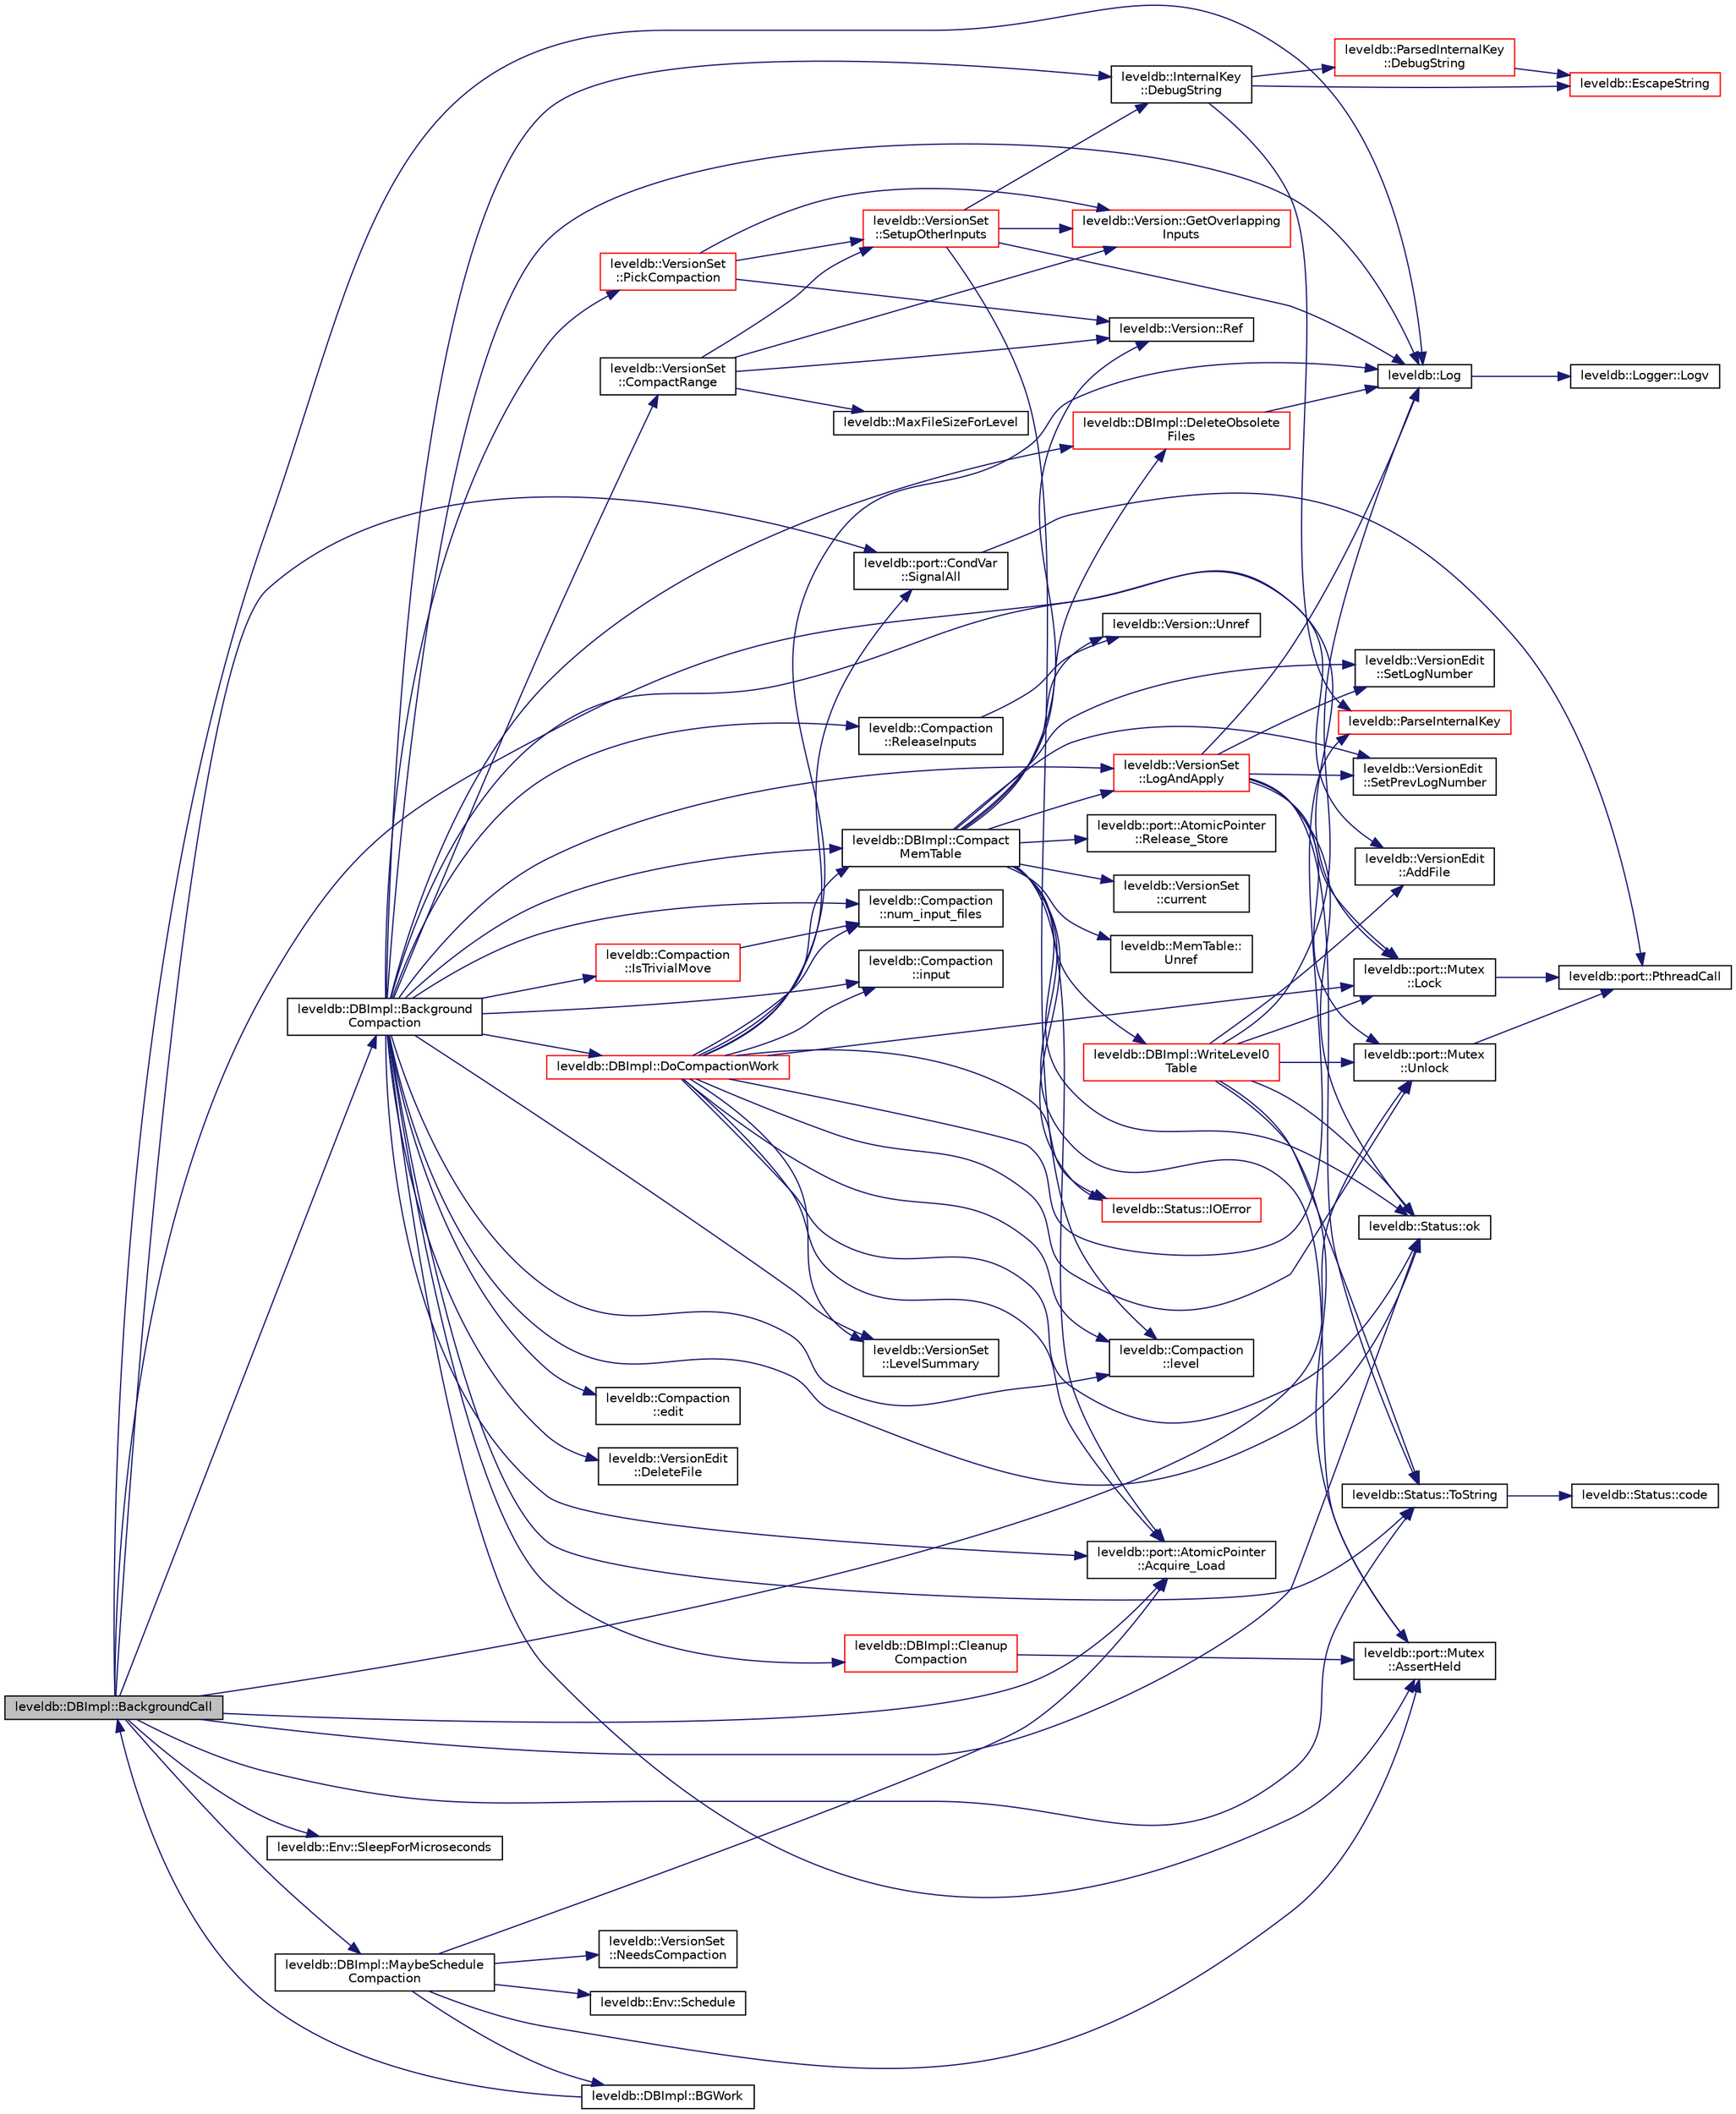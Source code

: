 digraph "leveldb::DBImpl::BackgroundCall"
{
  edge [fontname="Helvetica",fontsize="10",labelfontname="Helvetica",labelfontsize="10"];
  node [fontname="Helvetica",fontsize="10",shape=record];
  rankdir="LR";
  Node1 [label="leveldb::DBImpl::BackgroundCall",height=0.2,width=0.4,color="black", fillcolor="grey75", style="filled" fontcolor="black"];
  Node1 -> Node2 [color="midnightblue",fontsize="10",style="solid"];
  Node2 [label="leveldb::port::AtomicPointer\l::Acquire_Load",height=0.2,width=0.4,color="black", fillcolor="white", style="filled",URL="$classleveldb_1_1port_1_1_atomic_pointer.html#a25b7cd07f114f6e59278d5523aff6140"];
  Node1 -> Node3 [color="midnightblue",fontsize="10",style="solid"];
  Node3 [label="leveldb::DBImpl::Background\lCompaction",height=0.2,width=0.4,color="black", fillcolor="white", style="filled",URL="$classleveldb_1_1_d_b_impl.html#af8d8c2abc99da12f82a594b6a7d43e35"];
  Node3 -> Node4 [color="midnightblue",fontsize="10",style="solid"];
  Node4 [label="leveldb::port::Mutex\l::AssertHeld",height=0.2,width=0.4,color="black", fillcolor="white", style="filled",URL="$classleveldb_1_1port_1_1_mutex.html#a9793393529f59bbb4adaf152bbbab42c"];
  Node3 -> Node5 [color="midnightblue",fontsize="10",style="solid"];
  Node5 [label="leveldb::DBImpl::Compact\lMemTable",height=0.2,width=0.4,color="black", fillcolor="white", style="filled",URL="$classleveldb_1_1_d_b_impl.html#affe08e583b60dc854760d60f63db9364"];
  Node5 -> Node4 [color="midnightblue",fontsize="10",style="solid"];
  Node5 -> Node6 [color="midnightblue",fontsize="10",style="solid"];
  Node6 [label="leveldb::VersionSet\l::current",height=0.2,width=0.4,color="black", fillcolor="white", style="filled",URL="$classleveldb_1_1_version_set.html#a500747b987e66c51116287f26cfd028c"];
  Node5 -> Node7 [color="midnightblue",fontsize="10",style="solid"];
  Node7 [label="leveldb::Version::Ref",height=0.2,width=0.4,color="black", fillcolor="white", style="filled",URL="$classleveldb_1_1_version.html#ad237b446c7f7d9e63c4b7c162d6f0064"];
  Node5 -> Node8 [color="midnightblue",fontsize="10",style="solid"];
  Node8 [label="leveldb::DBImpl::WriteLevel0\lTable",height=0.2,width=0.4,color="red", fillcolor="white", style="filled",URL="$classleveldb_1_1_d_b_impl.html#a6b1b87947df08e63ea9389722f943943"];
  Node8 -> Node4 [color="midnightblue",fontsize="10",style="solid"];
  Node8 -> Node9 [color="midnightblue",fontsize="10",style="solid"];
  Node9 [label="leveldb::Log",height=0.2,width=0.4,color="black", fillcolor="white", style="filled",URL="$namespaceleveldb.html#aeba9623ceee38be99bed2bc1ae082954"];
  Node9 -> Node10 [color="midnightblue",fontsize="10",style="solid"];
  Node10 [label="leveldb::Logger::Logv",height=0.2,width=0.4,color="black", fillcolor="white", style="filled",URL="$classleveldb_1_1_logger.html#a408e238a0028a45e9cc7aec6ad2277c5"];
  Node8 -> Node11 [color="midnightblue",fontsize="10",style="solid"];
  Node11 [label="leveldb::port::Mutex\l::Unlock",height=0.2,width=0.4,color="black", fillcolor="white", style="filled",URL="$classleveldb_1_1port_1_1_mutex.html#a9d69a21c53dad7732b2006acf87f006b"];
  Node11 -> Node12 [color="midnightblue",fontsize="10",style="solid"];
  Node12 [label="leveldb::port::PthreadCall",height=0.2,width=0.4,color="black", fillcolor="white", style="filled",URL="$namespaceleveldb_1_1port.html#a614e0b6f0b21d697fe4001dbe3d8798b"];
  Node8 -> Node13 [color="midnightblue",fontsize="10",style="solid"];
  Node13 [label="leveldb::port::Mutex\l::Lock",height=0.2,width=0.4,color="black", fillcolor="white", style="filled",URL="$classleveldb_1_1port_1_1_mutex.html#a9a4da7195ce1802c077bc4d0035d4dd1"];
  Node13 -> Node12 [color="midnightblue",fontsize="10",style="solid"];
  Node8 -> Node14 [color="midnightblue",fontsize="10",style="solid"];
  Node14 [label="leveldb::Status::ToString",height=0.2,width=0.4,color="black", fillcolor="white", style="filled",URL="$classleveldb_1_1_status.html#aa8b56d8fe2cd1873778de5d1e5407866"];
  Node14 -> Node15 [color="midnightblue",fontsize="10",style="solid"];
  Node15 [label="leveldb::Status::code",height=0.2,width=0.4,color="black", fillcolor="white", style="filled",URL="$classleveldb_1_1_status.html#a7e1c5239636c9e0ffff6df6144f32af3"];
  Node8 -> Node16 [color="midnightblue",fontsize="10",style="solid"];
  Node16 [label="leveldb::Status::ok",height=0.2,width=0.4,color="black", fillcolor="white", style="filled",URL="$classleveldb_1_1_status.html#ab31e89a858c766716e3dc952be857c65"];
  Node8 -> Node17 [color="midnightblue",fontsize="10",style="solid"];
  Node17 [label="leveldb::VersionEdit\l::AddFile",height=0.2,width=0.4,color="black", fillcolor="white", style="filled",URL="$classleveldb_1_1_version_edit.html#a4cd5cc92761b7ae5b5f9cff46cb88263"];
  Node5 -> Node18 [color="midnightblue",fontsize="10",style="solid"];
  Node18 [label="leveldb::Version::Unref",height=0.2,width=0.4,color="black", fillcolor="white", style="filled",URL="$classleveldb_1_1_version.html#a3f623697f625d4740d5b273c0bf6223a"];
  Node5 -> Node16 [color="midnightblue",fontsize="10",style="solid"];
  Node5 -> Node2 [color="midnightblue",fontsize="10",style="solid"];
  Node5 -> Node19 [color="midnightblue",fontsize="10",style="solid"];
  Node19 [label="leveldb::Status::IOError",height=0.2,width=0.4,color="red", fillcolor="white", style="filled",URL="$classleveldb_1_1_status.html#ada6143081d41803808f77287153f96b7"];
  Node5 -> Node20 [color="midnightblue",fontsize="10",style="solid"];
  Node20 [label="leveldb::VersionEdit\l::SetPrevLogNumber",height=0.2,width=0.4,color="black", fillcolor="white", style="filled",URL="$classleveldb_1_1_version_edit.html#ac1b5689f62e7a8f63c4eefa437a4f2f3"];
  Node5 -> Node21 [color="midnightblue",fontsize="10",style="solid"];
  Node21 [label="leveldb::VersionEdit\l::SetLogNumber",height=0.2,width=0.4,color="black", fillcolor="white", style="filled",URL="$classleveldb_1_1_version_edit.html#a47e5c58d34b0e27dc8990687e0c5477a"];
  Node5 -> Node22 [color="midnightblue",fontsize="10",style="solid"];
  Node22 [label="leveldb::VersionSet\l::LogAndApply",height=0.2,width=0.4,color="red", fillcolor="white", style="filled",URL="$classleveldb_1_1_version_set.html#ac1d014901be7095ace1aaec0cf391fb6"];
  Node22 -> Node21 [color="midnightblue",fontsize="10",style="solid"];
  Node22 -> Node20 [color="midnightblue",fontsize="10",style="solid"];
  Node22 -> Node16 [color="midnightblue",fontsize="10",style="solid"];
  Node22 -> Node11 [color="midnightblue",fontsize="10",style="solid"];
  Node22 -> Node9 [color="midnightblue",fontsize="10",style="solid"];
  Node22 -> Node14 [color="midnightblue",fontsize="10",style="solid"];
  Node22 -> Node13 [color="midnightblue",fontsize="10",style="solid"];
  Node5 -> Node23 [color="midnightblue",fontsize="10",style="solid"];
  Node23 [label="leveldb::MemTable::\lUnref",height=0.2,width=0.4,color="black", fillcolor="white", style="filled",URL="$classleveldb_1_1_mem_table.html#a5dcbf17d1477e6098a30dadd0745cfb2"];
  Node5 -> Node24 [color="midnightblue",fontsize="10",style="solid"];
  Node24 [label="leveldb::port::AtomicPointer\l::Release_Store",height=0.2,width=0.4,color="black", fillcolor="white", style="filled",URL="$classleveldb_1_1port_1_1_atomic_pointer.html#a8dfe51c125f71c09a363dae042be63a7"];
  Node5 -> Node25 [color="midnightblue",fontsize="10",style="solid"];
  Node25 [label="leveldb::DBImpl::DeleteObsolete\lFiles",height=0.2,width=0.4,color="red", fillcolor="white", style="filled",URL="$classleveldb_1_1_d_b_impl.html#a193cbda79a60ec9d3b83991cf7be91cf"];
  Node25 -> Node9 [color="midnightblue",fontsize="10",style="solid"];
  Node3 -> Node26 [color="midnightblue",fontsize="10",style="solid"];
  Node26 [label="leveldb::VersionSet\l::CompactRange",height=0.2,width=0.4,color="black", fillcolor="white", style="filled",URL="$classleveldb_1_1_version_set.html#a3a03f9a6c86e861be314cf8e01f33142"];
  Node26 -> Node27 [color="midnightblue",fontsize="10",style="solid"];
  Node27 [label="leveldb::Version::GetOverlapping\lInputs",height=0.2,width=0.4,color="red", fillcolor="white", style="filled",URL="$classleveldb_1_1_version.html#afd86dffba7ce5229778bddd546517392"];
  Node26 -> Node28 [color="midnightblue",fontsize="10",style="solid"];
  Node28 [label="leveldb::MaxFileSizeForLevel",height=0.2,width=0.4,color="black", fillcolor="white", style="filled",URL="$namespaceleveldb.html#a670e043671728f7aa2dd991c2b2b7139"];
  Node26 -> Node7 [color="midnightblue",fontsize="10",style="solid"];
  Node26 -> Node29 [color="midnightblue",fontsize="10",style="solid"];
  Node29 [label="leveldb::VersionSet\l::SetupOtherInputs",height=0.2,width=0.4,color="red", fillcolor="white", style="filled",URL="$classleveldb_1_1_version_set.html#aa9230d35e8bf13fc2f9b30f2a96f5c8a"];
  Node29 -> Node30 [color="midnightblue",fontsize="10",style="solid"];
  Node30 [label="leveldb::Compaction\l::level",height=0.2,width=0.4,color="black", fillcolor="white", style="filled",URL="$classleveldb_1_1_compaction.html#aaf72769cc8dabece3e513399425f91fa"];
  Node29 -> Node27 [color="midnightblue",fontsize="10",style="solid"];
  Node29 -> Node9 [color="midnightblue",fontsize="10",style="solid"];
  Node29 -> Node31 [color="midnightblue",fontsize="10",style="solid"];
  Node31 [label="leveldb::InternalKey\l::DebugString",height=0.2,width=0.4,color="black", fillcolor="white", style="filled",URL="$classleveldb_1_1_internal_key.html#a737053e1b02c3eb8361e960f7fe5befb"];
  Node31 -> Node32 [color="midnightblue",fontsize="10",style="solid"];
  Node32 [label="leveldb::ParseInternalKey",height=0.2,width=0.4,color="red", fillcolor="white", style="filled",URL="$namespaceleveldb.html#a5a173b622e86c7a2f9beae3ac8818ac3"];
  Node31 -> Node33 [color="midnightblue",fontsize="10",style="solid"];
  Node33 [label="leveldb::ParsedInternalKey\l::DebugString",height=0.2,width=0.4,color="red", fillcolor="white", style="filled",URL="$structleveldb_1_1_parsed_internal_key.html#abda4655ea6857f75dcb8f409873207d5"];
  Node33 -> Node34 [color="midnightblue",fontsize="10",style="solid"];
  Node34 [label="leveldb::EscapeString",height=0.2,width=0.4,color="red", fillcolor="white", style="filled",URL="$namespaceleveldb.html#a6d50705a37d7459f152f8ad839513a73"];
  Node31 -> Node34 [color="midnightblue",fontsize="10",style="solid"];
  Node3 -> Node35 [color="midnightblue",fontsize="10",style="solid"];
  Node35 [label="leveldb::Compaction\l::input",height=0.2,width=0.4,color="black", fillcolor="white", style="filled",URL="$classleveldb_1_1_compaction.html#a989d147c33f2993d4503c56ea0ee3a78"];
  Node3 -> Node36 [color="midnightblue",fontsize="10",style="solid"];
  Node36 [label="leveldb::Compaction\l::num_input_files",height=0.2,width=0.4,color="black", fillcolor="white", style="filled",URL="$classleveldb_1_1_compaction.html#a75bcfebad0f838380ef7f63dc083e992"];
  Node3 -> Node9 [color="midnightblue",fontsize="10",style="solid"];
  Node3 -> Node31 [color="midnightblue",fontsize="10",style="solid"];
  Node3 -> Node37 [color="midnightblue",fontsize="10",style="solid"];
  Node37 [label="leveldb::VersionSet\l::PickCompaction",height=0.2,width=0.4,color="red", fillcolor="white", style="filled",URL="$classleveldb_1_1_version_set.html#a1cdc6a05e0a7df9f29b5bccd485a0219"];
  Node37 -> Node7 [color="midnightblue",fontsize="10",style="solid"];
  Node37 -> Node27 [color="midnightblue",fontsize="10",style="solid"];
  Node37 -> Node29 [color="midnightblue",fontsize="10",style="solid"];
  Node3 -> Node38 [color="midnightblue",fontsize="10",style="solid"];
  Node38 [label="leveldb::Compaction\l::IsTrivialMove",height=0.2,width=0.4,color="red", fillcolor="white", style="filled",URL="$classleveldb_1_1_compaction.html#a9d88e4a33ba63749cb0f0f04fbc74968"];
  Node38 -> Node36 [color="midnightblue",fontsize="10",style="solid"];
  Node3 -> Node39 [color="midnightblue",fontsize="10",style="solid"];
  Node39 [label="leveldb::Compaction\l::edit",height=0.2,width=0.4,color="black", fillcolor="white", style="filled",URL="$classleveldb_1_1_compaction.html#a122e4f7b4fdb6c0d1862624742b34b3d"];
  Node3 -> Node40 [color="midnightblue",fontsize="10",style="solid"];
  Node40 [label="leveldb::VersionEdit\l::DeleteFile",height=0.2,width=0.4,color="black", fillcolor="white", style="filled",URL="$classleveldb_1_1_version_edit.html#ac222bfd1055114d57aadbd124f24ad0c"];
  Node3 -> Node30 [color="midnightblue",fontsize="10",style="solid"];
  Node3 -> Node17 [color="midnightblue",fontsize="10",style="solid"];
  Node3 -> Node22 [color="midnightblue",fontsize="10",style="solid"];
  Node3 -> Node14 [color="midnightblue",fontsize="10",style="solid"];
  Node3 -> Node41 [color="midnightblue",fontsize="10",style="solid"];
  Node41 [label="leveldb::VersionSet\l::LevelSummary",height=0.2,width=0.4,color="black", fillcolor="white", style="filled",URL="$classleveldb_1_1_version_set.html#abc156e2c0a7f2d0ef4a14b6f27a382a3"];
  Node3 -> Node42 [color="midnightblue",fontsize="10",style="solid"];
  Node42 [label="leveldb::DBImpl::DoCompactionWork",height=0.2,width=0.4,color="red", fillcolor="white", style="filled",URL="$classleveldb_1_1_d_b_impl.html#a75d505d0959b9efda825cf07b078d0c6"];
  Node42 -> Node9 [color="midnightblue",fontsize="10",style="solid"];
  Node42 -> Node36 [color="midnightblue",fontsize="10",style="solid"];
  Node42 -> Node30 [color="midnightblue",fontsize="10",style="solid"];
  Node42 -> Node11 [color="midnightblue",fontsize="10",style="solid"];
  Node42 -> Node2 [color="midnightblue",fontsize="10",style="solid"];
  Node42 -> Node13 [color="midnightblue",fontsize="10",style="solid"];
  Node42 -> Node5 [color="midnightblue",fontsize="10",style="solid"];
  Node42 -> Node43 [color="midnightblue",fontsize="10",style="solid"];
  Node43 [label="leveldb::port::CondVar\l::SignalAll",height=0.2,width=0.4,color="black", fillcolor="white", style="filled",URL="$classleveldb_1_1port_1_1_cond_var.html#ad7725662f3c1bc542100c41081d1428a"];
  Node43 -> Node12 [color="midnightblue",fontsize="10",style="solid"];
  Node42 -> Node16 [color="midnightblue",fontsize="10",style="solid"];
  Node42 -> Node32 [color="midnightblue",fontsize="10",style="solid"];
  Node42 -> Node19 [color="midnightblue",fontsize="10",style="solid"];
  Node42 -> Node35 [color="midnightblue",fontsize="10",style="solid"];
  Node42 -> Node41 [color="midnightblue",fontsize="10",style="solid"];
  Node3 -> Node44 [color="midnightblue",fontsize="10",style="solid"];
  Node44 [label="leveldb::DBImpl::Cleanup\lCompaction",height=0.2,width=0.4,color="red", fillcolor="white", style="filled",URL="$classleveldb_1_1_d_b_impl.html#ac92ebc16dda9d49a3e4cf085f5798c54"];
  Node44 -> Node4 [color="midnightblue",fontsize="10",style="solid"];
  Node3 -> Node45 [color="midnightblue",fontsize="10",style="solid"];
  Node45 [label="leveldb::Compaction\l::ReleaseInputs",height=0.2,width=0.4,color="black", fillcolor="white", style="filled",URL="$classleveldb_1_1_compaction.html#a87ec90747d22dce0d103149db1ecf709"];
  Node45 -> Node18 [color="midnightblue",fontsize="10",style="solid"];
  Node3 -> Node25 [color="midnightblue",fontsize="10",style="solid"];
  Node3 -> Node16 [color="midnightblue",fontsize="10",style="solid"];
  Node3 -> Node2 [color="midnightblue",fontsize="10",style="solid"];
  Node1 -> Node16 [color="midnightblue",fontsize="10",style="solid"];
  Node1 -> Node43 [color="midnightblue",fontsize="10",style="solid"];
  Node1 -> Node9 [color="midnightblue",fontsize="10",style="solid"];
  Node1 -> Node14 [color="midnightblue",fontsize="10",style="solid"];
  Node1 -> Node11 [color="midnightblue",fontsize="10",style="solid"];
  Node1 -> Node46 [color="midnightblue",fontsize="10",style="solid"];
  Node46 [label="leveldb::Env::SleepForMicroseconds",height=0.2,width=0.4,color="black", fillcolor="white", style="filled",URL="$classleveldb_1_1_env.html#a43ad838cfb08db3d9e2197800cd33312"];
  Node1 -> Node13 [color="midnightblue",fontsize="10",style="solid"];
  Node1 -> Node47 [color="midnightblue",fontsize="10",style="solid"];
  Node47 [label="leveldb::DBImpl::MaybeSchedule\lCompaction",height=0.2,width=0.4,color="black", fillcolor="white", style="filled",URL="$classleveldb_1_1_d_b_impl.html#a91134e3ca9d5c6220dd45f19d461a831"];
  Node47 -> Node4 [color="midnightblue",fontsize="10",style="solid"];
  Node47 -> Node2 [color="midnightblue",fontsize="10",style="solid"];
  Node47 -> Node48 [color="midnightblue",fontsize="10",style="solid"];
  Node48 [label="leveldb::VersionSet\l::NeedsCompaction",height=0.2,width=0.4,color="black", fillcolor="white", style="filled",URL="$classleveldb_1_1_version_set.html#aa2976498024282e1449dcba88c6df162"];
  Node47 -> Node49 [color="midnightblue",fontsize="10",style="solid"];
  Node49 [label="leveldb::Env::Schedule",height=0.2,width=0.4,color="black", fillcolor="white", style="filled",URL="$classleveldb_1_1_env.html#a6b5fc50322d8404f5b13fad0e03d8724"];
  Node47 -> Node50 [color="midnightblue",fontsize="10",style="solid"];
  Node50 [label="leveldb::DBImpl::BGWork",height=0.2,width=0.4,color="black", fillcolor="white", style="filled",URL="$classleveldb_1_1_d_b_impl.html#ac5e1a8fcf9852a3b3f9712f135f13fa7"];
  Node50 -> Node1 [color="midnightblue",fontsize="10",style="solid"];
}
